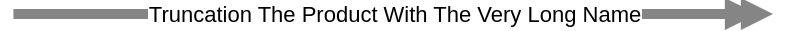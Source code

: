 <mxfile version="21.7.5" type="device">
  <diagram name="Page-1" id="G_KTHql1rs0FBSvWdJj6">
    <mxGraphModel dx="1418" dy="948" grid="1" gridSize="10" guides="1" tooltips="1" connect="1" arrows="1" fold="1" page="1" pageScale="1" pageWidth="1169" pageHeight="827" math="0" shadow="0">
      <root>
        <mxCell id="0" />
        <mxCell id="1" parent="0" />
        <mxCell id="bt_ku8UCdLF55FfLbtHv-1" value="Truncation The Product With The Very Long Name" style="html=1;rounded=0;endFill=1;strokeColor=#858585;strokeWidth=5;endArrow=doubleBlock;endSize=3;startSize=1;" parent="1" edge="1">
          <mxGeometry width="2" height="2" relative="1" as="geometry">
            <mxPoint x="579.713" y="335" as="sourcePoint" />
            <mxPoint x="959.507" y="335" as="targetPoint" />
          </mxGeometry>
        </mxCell>
      </root>
    </mxGraphModel>
  </diagram>
</mxfile>

